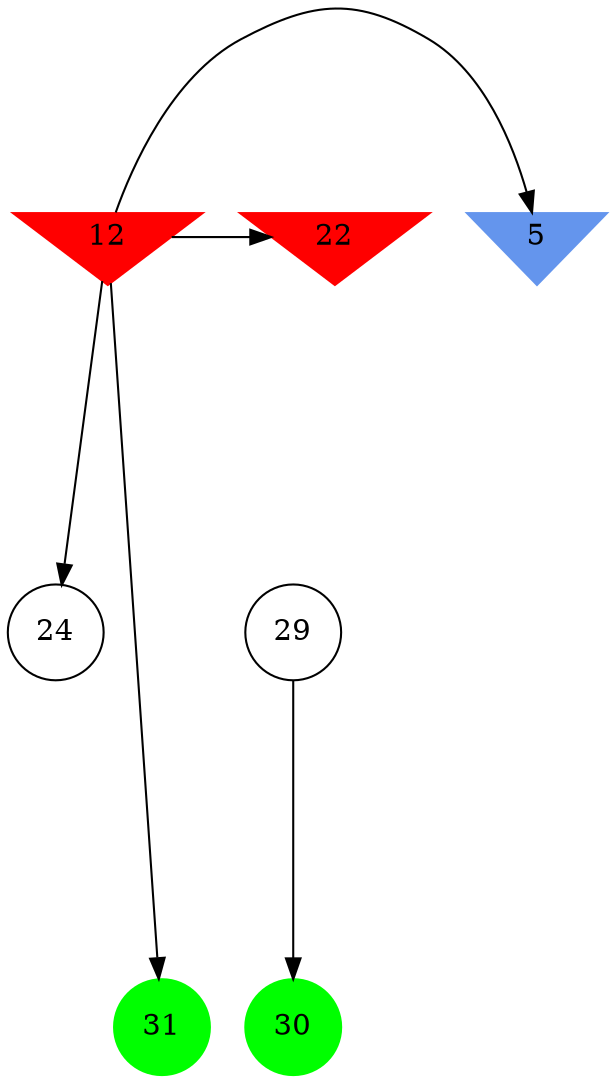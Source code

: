 digraph brain {
	ranksep=2.0;
	5 [shape=invtriangle,style=filled,color=cornflowerblue];
	12 [shape=invtriangle,style=filled,color=red];
	22 [shape=invtriangle,style=filled,color=red];
	24 [shape=circle,color=black];
	29 [shape=circle,color=black];
	30 [shape=circle,style=filled,color=green];
	31 [shape=circle,style=filled,color=green];
	12	->	5;
	12	->	31;
	12	->	24;
	12	->	22;
	29	->	30;
	{ rank=same; 5; 12; 22; }
	{ rank=same; 24; 29; }
	{ rank=same; 30; 31; }
}
